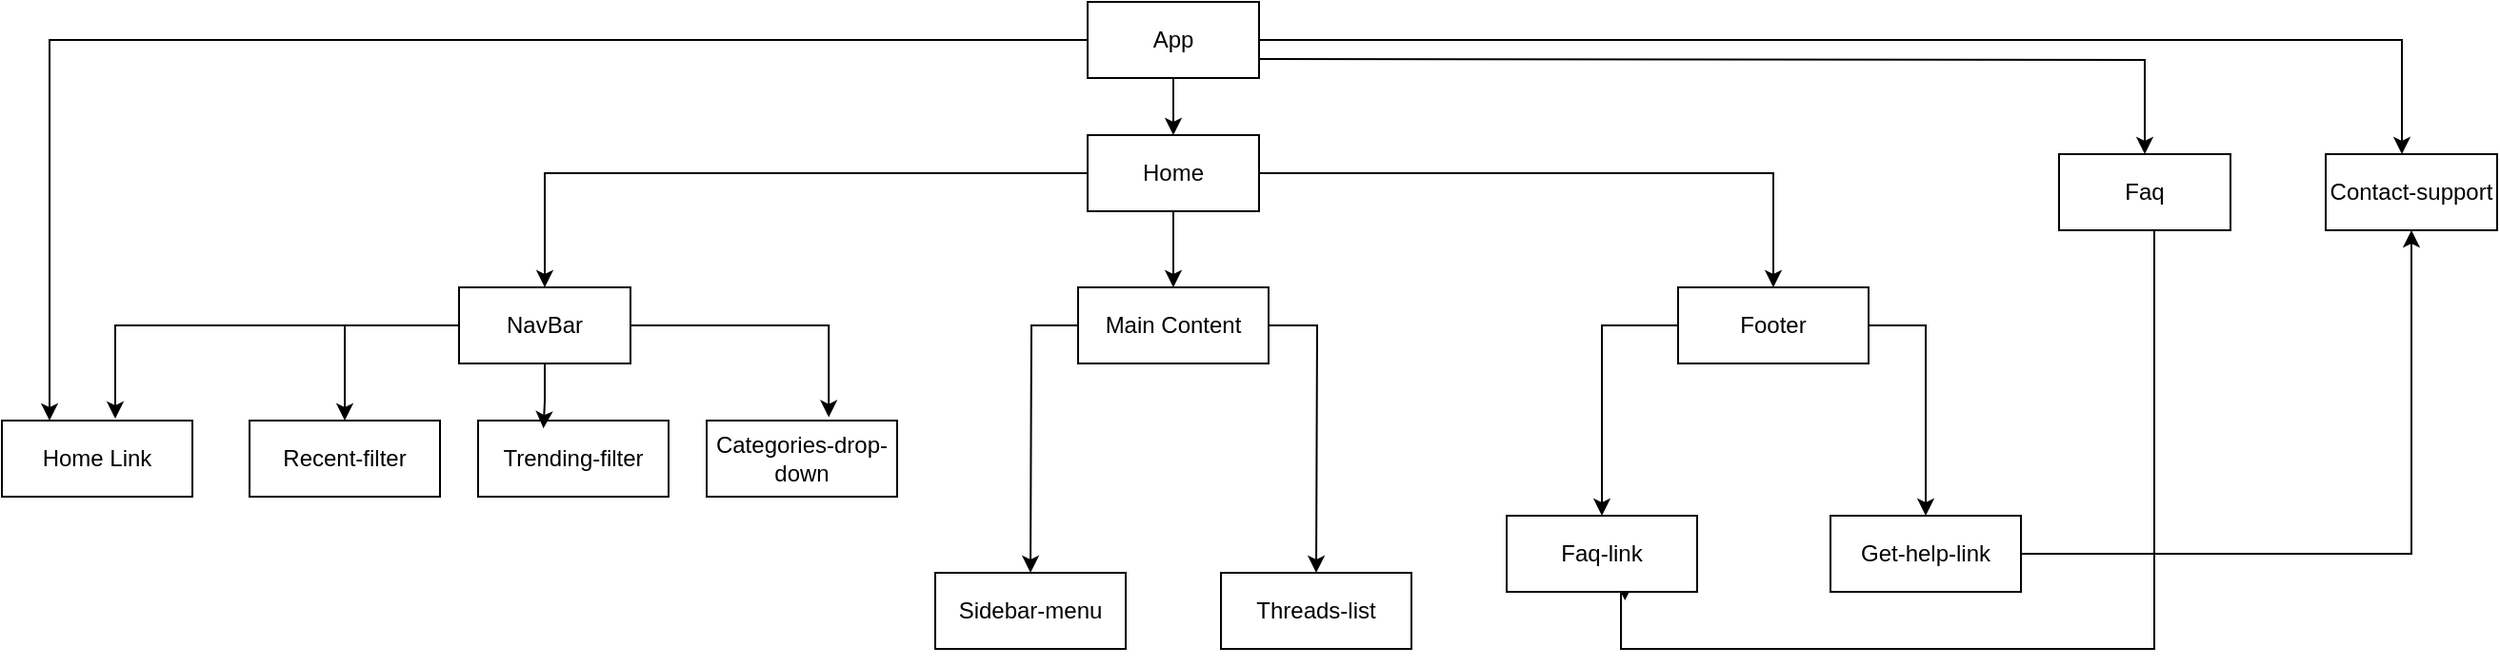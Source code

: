 <mxfile version="24.8.0">
  <diagram name="Trang-1" id="gj6VkDARq9apYWERkkhG">
    <mxGraphModel dx="2577" dy="928" grid="1" gridSize="10" guides="1" tooltips="1" connect="1" arrows="1" fold="1" page="1" pageScale="1" pageWidth="827" pageHeight="1169" math="0" shadow="0">
      <root>
        <mxCell id="0" />
        <mxCell id="1" parent="0" />
        <mxCell id="RU8305ccBbdDHeuGP_fT-13" style="edgeStyle=orthogonalEdgeStyle;rounded=0;orthogonalLoop=1;jettySize=auto;html=1;entryX=0.5;entryY=0;entryDx=0;entryDy=0;" parent="1" source="RU8305ccBbdDHeuGP_fT-2" target="RU8305ccBbdDHeuGP_fT-3" edge="1">
          <mxGeometry relative="1" as="geometry" />
        </mxCell>
        <mxCell id="RU8305ccBbdDHeuGP_fT-16" style="edgeStyle=orthogonalEdgeStyle;rounded=0;orthogonalLoop=1;jettySize=auto;html=1;entryX=0.5;entryY=0;entryDx=0;entryDy=0;" parent="1" source="RU8305ccBbdDHeuGP_fT-2" target="RU8305ccBbdDHeuGP_fT-14" edge="1">
          <mxGeometry relative="1" as="geometry" />
        </mxCell>
        <mxCell id="RU8305ccBbdDHeuGP_fT-17" style="edgeStyle=orthogonalEdgeStyle;rounded=0;orthogonalLoop=1;jettySize=auto;html=1;entryX=0.5;entryY=0;entryDx=0;entryDy=0;" parent="1" source="RU8305ccBbdDHeuGP_fT-2" target="RU8305ccBbdDHeuGP_fT-15" edge="1">
          <mxGeometry relative="1" as="geometry" />
        </mxCell>
        <mxCell id="RU8305ccBbdDHeuGP_fT-2" value="Home" style="rounded=0;whiteSpace=wrap;html=1;" parent="1" vertex="1">
          <mxGeometry x="480" y="80" width="90" height="40" as="geometry" />
        </mxCell>
        <mxCell id="RU8305ccBbdDHeuGP_fT-52" style="edgeStyle=orthogonalEdgeStyle;rounded=0;orthogonalLoop=1;jettySize=auto;html=1;entryX=0.5;entryY=0;entryDx=0;entryDy=0;" parent="1" source="RU8305ccBbdDHeuGP_fT-3" target="RU8305ccBbdDHeuGP_fT-8" edge="1">
          <mxGeometry relative="1" as="geometry" />
        </mxCell>
        <mxCell id="RU8305ccBbdDHeuGP_fT-3" value="NavBar" style="rounded=0;whiteSpace=wrap;html=1;" parent="1" vertex="1">
          <mxGeometry x="150" y="160" width="90" height="40" as="geometry" />
        </mxCell>
        <mxCell id="RU8305ccBbdDHeuGP_fT-12" style="edgeStyle=orthogonalEdgeStyle;rounded=0;orthogonalLoop=1;jettySize=auto;html=1;exitX=0.5;exitY=1;exitDx=0;exitDy=0;entryX=0.5;entryY=0;entryDx=0;entryDy=0;" parent="1" source="RU8305ccBbdDHeuGP_fT-4" target="RU8305ccBbdDHeuGP_fT-2" edge="1">
          <mxGeometry relative="1" as="geometry" />
        </mxCell>
        <mxCell id="RU8305ccBbdDHeuGP_fT-23" style="edgeStyle=orthogonalEdgeStyle;rounded=0;orthogonalLoop=1;jettySize=auto;html=1;entryX=0.5;entryY=0;entryDx=0;entryDy=0;" parent="1" target="RU8305ccBbdDHeuGP_fT-25" edge="1">
          <mxGeometry relative="1" as="geometry">
            <mxPoint x="1200" y="100" as="targetPoint" />
            <mxPoint x="570.0" y="40" as="sourcePoint" />
          </mxGeometry>
        </mxCell>
        <mxCell id="vPDi6fi7yXA3GuTEbxdj-1" style="edgeStyle=orthogonalEdgeStyle;rounded=0;orthogonalLoop=1;jettySize=auto;html=1;entryX=0.25;entryY=0;entryDx=0;entryDy=0;" edge="1" parent="1" source="RU8305ccBbdDHeuGP_fT-4" target="RU8305ccBbdDHeuGP_fT-5">
          <mxGeometry relative="1" as="geometry" />
        </mxCell>
        <mxCell id="RU8305ccBbdDHeuGP_fT-4" value="App" style="rounded=0;whiteSpace=wrap;html=1;" parent="1" vertex="1">
          <mxGeometry x="480" y="10" width="90" height="40" as="geometry" />
        </mxCell>
        <mxCell id="RU8305ccBbdDHeuGP_fT-5" value="Home Link" style="rounded=0;whiteSpace=wrap;html=1;" parent="1" vertex="1">
          <mxGeometry x="-90" y="230" width="100" height="40" as="geometry" />
        </mxCell>
        <mxCell id="RU8305ccBbdDHeuGP_fT-7" value="Categories-drop-down" style="rounded=0;whiteSpace=wrap;html=1;" parent="1" vertex="1">
          <mxGeometry x="280" y="230" width="100" height="40" as="geometry" />
        </mxCell>
        <mxCell id="RU8305ccBbdDHeuGP_fT-8" value="Recent-filter" style="rounded=0;whiteSpace=wrap;html=1;" parent="1" vertex="1">
          <mxGeometry x="40" y="230" width="100" height="40" as="geometry" />
        </mxCell>
        <mxCell id="RU8305ccBbdDHeuGP_fT-18" style="edgeStyle=orthogonalEdgeStyle;rounded=0;orthogonalLoop=1;jettySize=auto;html=1;" parent="1" source="RU8305ccBbdDHeuGP_fT-14" edge="1">
          <mxGeometry relative="1" as="geometry">
            <mxPoint x="450" y="310" as="targetPoint" />
          </mxGeometry>
        </mxCell>
        <mxCell id="RU8305ccBbdDHeuGP_fT-19" style="edgeStyle=orthogonalEdgeStyle;rounded=0;orthogonalLoop=1;jettySize=auto;html=1;" parent="1" source="RU8305ccBbdDHeuGP_fT-14" edge="1">
          <mxGeometry relative="1" as="geometry">
            <mxPoint x="600.0" y="310" as="targetPoint" />
          </mxGeometry>
        </mxCell>
        <mxCell id="RU8305ccBbdDHeuGP_fT-14" value="Main Content" style="rounded=0;whiteSpace=wrap;html=1;" parent="1" vertex="1">
          <mxGeometry x="475" y="160" width="100" height="40" as="geometry" />
        </mxCell>
        <mxCell id="RU8305ccBbdDHeuGP_fT-48" style="edgeStyle=orthogonalEdgeStyle;rounded=0;orthogonalLoop=1;jettySize=auto;html=1;" parent="1" source="RU8305ccBbdDHeuGP_fT-15" target="RU8305ccBbdDHeuGP_fT-34" edge="1">
          <mxGeometry relative="1" as="geometry">
            <Array as="points">
              <mxPoint x="750" y="180" />
            </Array>
          </mxGeometry>
        </mxCell>
        <mxCell id="vPDi6fi7yXA3GuTEbxdj-2" style="edgeStyle=orthogonalEdgeStyle;rounded=0;orthogonalLoop=1;jettySize=auto;html=1;entryX=0.5;entryY=0;entryDx=0;entryDy=0;exitX=1;exitY=0.5;exitDx=0;exitDy=0;" edge="1" parent="1" source="RU8305ccBbdDHeuGP_fT-15" target="RU8305ccBbdDHeuGP_fT-36">
          <mxGeometry relative="1" as="geometry" />
        </mxCell>
        <mxCell id="RU8305ccBbdDHeuGP_fT-15" value="Footer" style="rounded=0;whiteSpace=wrap;html=1;" parent="1" vertex="1">
          <mxGeometry x="790" y="160" width="100" height="40" as="geometry" />
        </mxCell>
        <mxCell id="RU8305ccBbdDHeuGP_fT-20" value="Sidebar-menu" style="rounded=0;whiteSpace=wrap;html=1;" parent="1" vertex="1">
          <mxGeometry x="400" y="310" width="100" height="40" as="geometry" />
        </mxCell>
        <mxCell id="RU8305ccBbdDHeuGP_fT-21" value="Threads-list" style="rounded=0;whiteSpace=wrap;html=1;" parent="1" vertex="1">
          <mxGeometry x="550" y="310" width="100" height="40" as="geometry" />
        </mxCell>
        <mxCell id="vPDi6fi7yXA3GuTEbxdj-3" style="edgeStyle=orthogonalEdgeStyle;rounded=0;orthogonalLoop=1;jettySize=auto;html=1;entryX=0.621;entryY=1.114;entryDx=0;entryDy=0;entryPerimeter=0;" edge="1" parent="1" source="RU8305ccBbdDHeuGP_fT-25" target="RU8305ccBbdDHeuGP_fT-34">
          <mxGeometry relative="1" as="geometry">
            <mxPoint x="760" y="410" as="targetPoint" />
            <Array as="points">
              <mxPoint x="1040" y="350" />
              <mxPoint x="760" y="350" />
              <mxPoint x="760" y="320" />
              <mxPoint x="762" y="320" />
            </Array>
          </mxGeometry>
        </mxCell>
        <mxCell id="RU8305ccBbdDHeuGP_fT-25" value="Faq" style="rounded=0;whiteSpace=wrap;html=1;" parent="1" vertex="1">
          <mxGeometry x="990" y="90" width="90" height="40" as="geometry" />
        </mxCell>
        <mxCell id="RU8305ccBbdDHeuGP_fT-34" value="Faq-link" style="rounded=0;whiteSpace=wrap;html=1;" parent="1" vertex="1">
          <mxGeometry x="700" y="280" width="100" height="40" as="geometry" />
        </mxCell>
        <mxCell id="RU8305ccBbdDHeuGP_fT-35" value="Trending-filter" style="rounded=0;whiteSpace=wrap;html=1;" parent="1" vertex="1">
          <mxGeometry x="160" y="230" width="100" height="40" as="geometry" />
        </mxCell>
        <mxCell id="RU8305ccBbdDHeuGP_fT-39" style="edgeStyle=orthogonalEdgeStyle;rounded=0;orthogonalLoop=1;jettySize=auto;html=1;entryX=0.5;entryY=1;entryDx=0;entryDy=0;" parent="1" source="RU8305ccBbdDHeuGP_fT-36" target="RU8305ccBbdDHeuGP_fT-40" edge="1">
          <mxGeometry relative="1" as="geometry">
            <mxPoint x="1190.0" y="320" as="targetPoint" />
          </mxGeometry>
        </mxCell>
        <mxCell id="RU8305ccBbdDHeuGP_fT-36" value="Get-help-link" style="rounded=0;whiteSpace=wrap;html=1;" parent="1" vertex="1">
          <mxGeometry x="870" y="280" width="100" height="40" as="geometry" />
        </mxCell>
        <mxCell id="RU8305ccBbdDHeuGP_fT-41" style="edgeStyle=orthogonalEdgeStyle;rounded=0;orthogonalLoop=1;jettySize=auto;html=1;exitX=1;exitY=0.5;exitDx=0;exitDy=0;" parent="1" source="RU8305ccBbdDHeuGP_fT-4" target="RU8305ccBbdDHeuGP_fT-40" edge="1">
          <mxGeometry relative="1" as="geometry">
            <Array as="points">
              <mxPoint x="1170" y="30" />
            </Array>
          </mxGeometry>
        </mxCell>
        <mxCell id="RU8305ccBbdDHeuGP_fT-40" value="Contact-support" style="rounded=0;whiteSpace=wrap;html=1;" parent="1" vertex="1">
          <mxGeometry x="1130" y="90" width="90" height="40" as="geometry" />
        </mxCell>
        <mxCell id="RU8305ccBbdDHeuGP_fT-50" style="edgeStyle=orthogonalEdgeStyle;rounded=0;orthogonalLoop=1;jettySize=auto;html=1;entryX=0.595;entryY=-0.025;entryDx=0;entryDy=0;entryPerimeter=0;" parent="1" source="RU8305ccBbdDHeuGP_fT-3" target="RU8305ccBbdDHeuGP_fT-5" edge="1">
          <mxGeometry relative="1" as="geometry" />
        </mxCell>
        <mxCell id="RU8305ccBbdDHeuGP_fT-53" style="edgeStyle=orthogonalEdgeStyle;rounded=0;orthogonalLoop=1;jettySize=auto;html=1;entryX=0.343;entryY=0.102;entryDx=0;entryDy=0;entryPerimeter=0;" parent="1" source="RU8305ccBbdDHeuGP_fT-3" target="RU8305ccBbdDHeuGP_fT-35" edge="1">
          <mxGeometry relative="1" as="geometry" />
        </mxCell>
        <mxCell id="RU8305ccBbdDHeuGP_fT-54" style="edgeStyle=orthogonalEdgeStyle;rounded=0;orthogonalLoop=1;jettySize=auto;html=1;entryX=0.641;entryY=-0.043;entryDx=0;entryDy=0;entryPerimeter=0;" parent="1" source="RU8305ccBbdDHeuGP_fT-3" target="RU8305ccBbdDHeuGP_fT-7" edge="1">
          <mxGeometry relative="1" as="geometry" />
        </mxCell>
      </root>
    </mxGraphModel>
  </diagram>
</mxfile>
